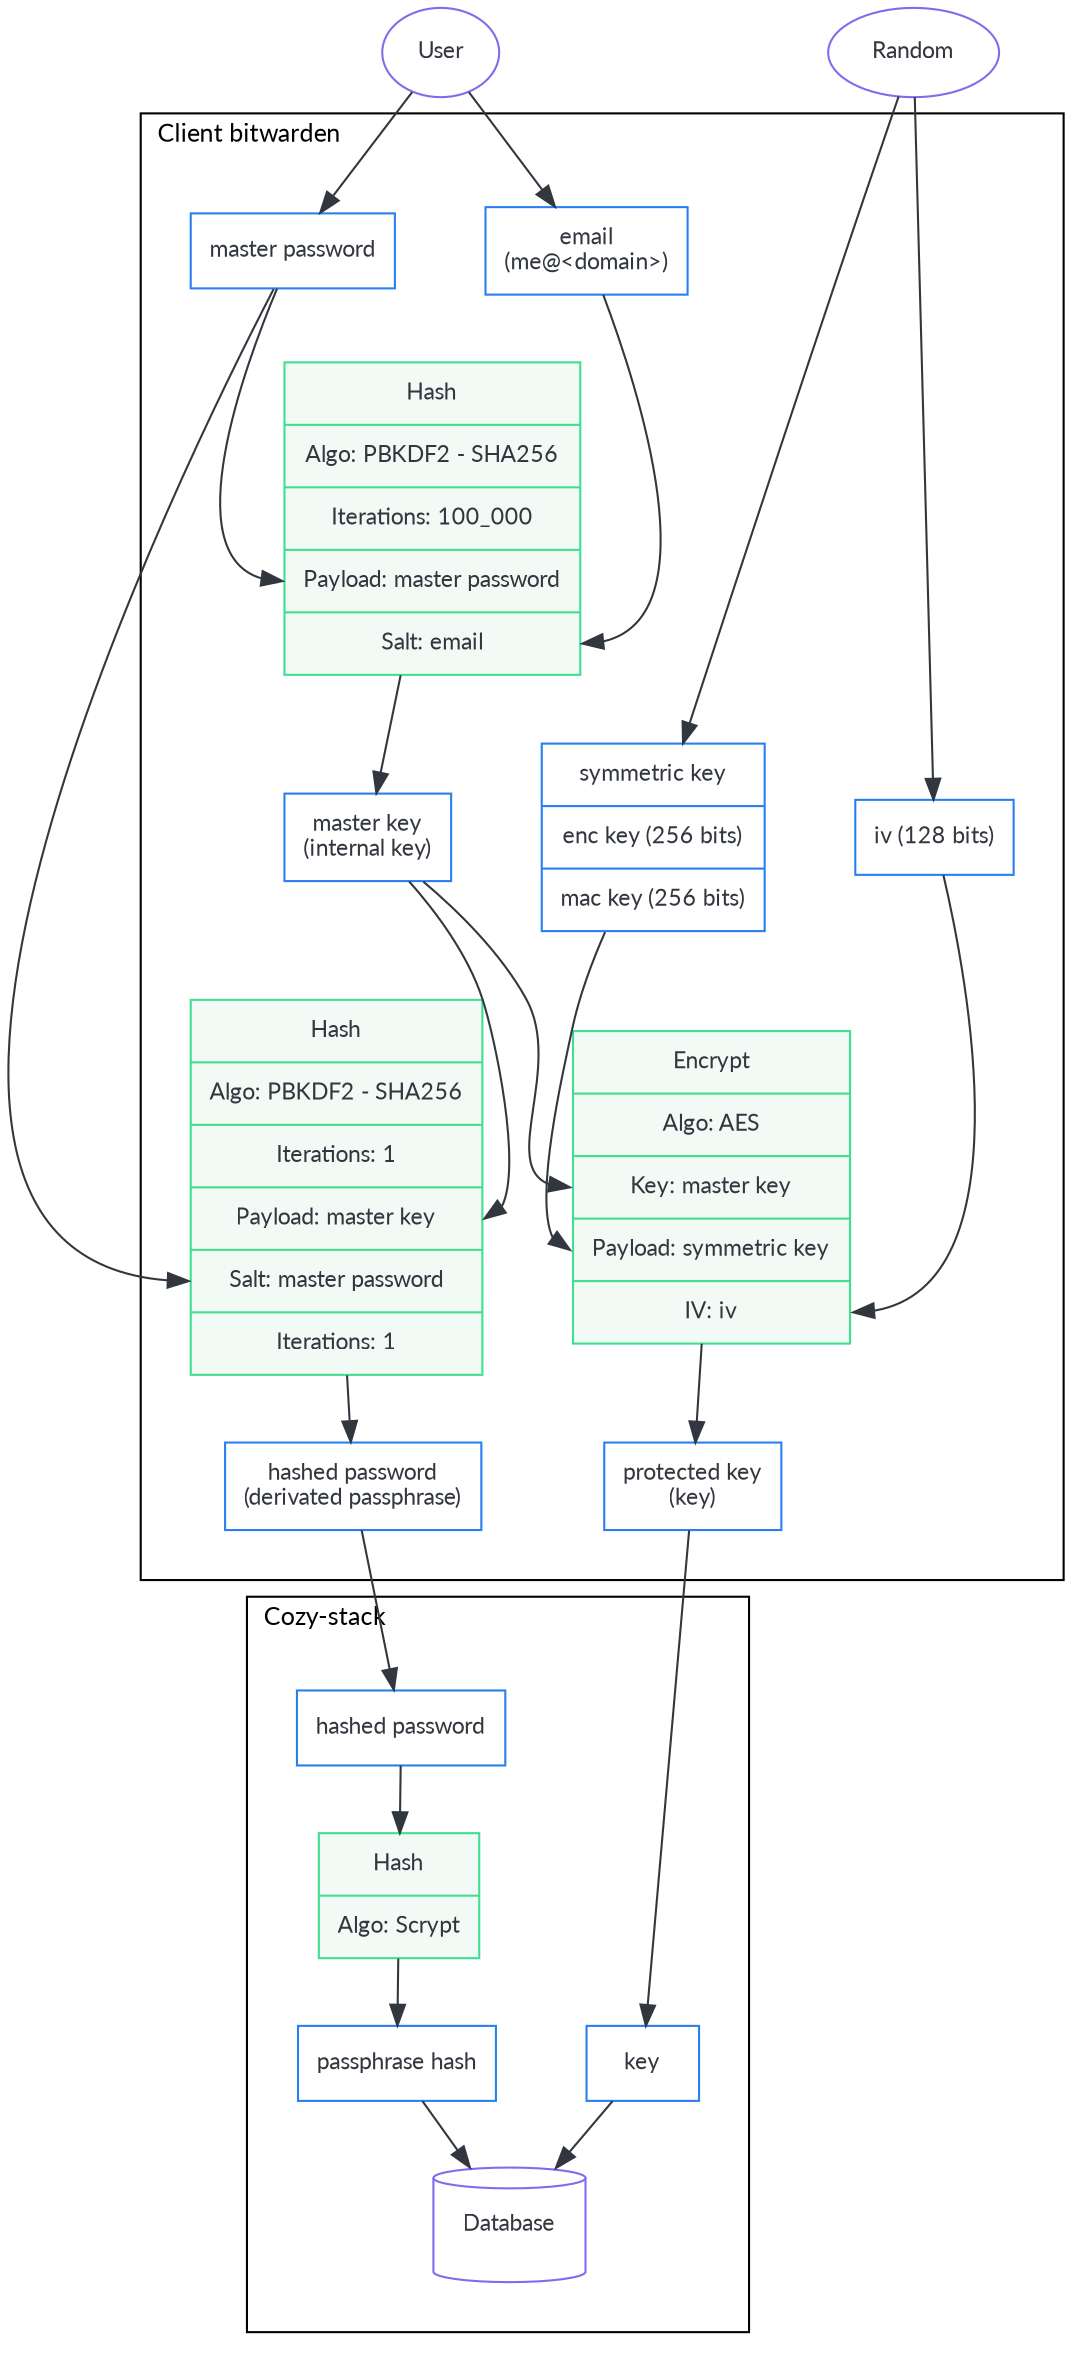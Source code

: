 digraph bitwarden {
	graph [splines=true];
	node [shape="box", fontname="lato", fontsize=11, margin=0.12, color="#297EF2", fontcolor="#32363F"];
	edge [color="#32363F"];
	ranksep=0.45; nodesep=0.6;

	subgraph source {
		rank=same; margin=24;

		user [label="User", color="#7F6BEE", shape="oval"];
		random [label="Random", color="#7F6BEE", shape="oval"];
	}

	subgraph cluster_client {
		label="Client bitwarden"; labeljust="l"; fontname="lato"; fontsize=12; margin=24;

		symKey [label="{symmetric key| enc key (256 bits) | mac key (256 bits)}", shape="record"];
		iv [label="iv (128 bits)"];
		makeKey [label="{Encrypt| Algo: AES |<key> Key: master key |<payload> Payload: symmetric key |<iv> IV: iv}", shape="record", color="#40DE8E", fillcolor="#F2FAF5", style="filled"];
		protectedKey [label="protected key\n(key)"]

		masterPassword [label="master password"];
		email [label="email\n(me@<domain>)"];
		kdfOne [label="{Hash| Algo: PBKDF2 - SHA256 | Iterations: 100_000 |<payload> Payload: master password |<salt> Salt: email}", shape="record", color="#40DE8E", fillcolor="#F2FAF5", style="filled"];
		masterKey [label="master key\n(internal key)"];
		kdfTwo [label="{Hash| Algo: PBKDF2 - SHA256 | Iterations: 1 |<payload> Payload: master key |<salt> Salt: master password | Iterations: 1}", shape="record", color="#40DE8E", fillcolor="#F2FAF5", style="filled"];
		hashedPasswordC [label="hashed password\n(derivated passphrase)"];
	}

	subgraph cluster_server {
		label="Cozy-stack"; labeljust="l"; fontname="lato"; fontsize=12; margin=24;

		keyS [label="key"];
		hashedPasswordS [label="hashed password"];
		scrypt [label="{Hash| Algo: Scrypt}", shape="record", color="#40DE8E", fillcolor="#F2FAF5", style="filled"];
		hashPass [label="passphrase hash"];
		db [label="Database", shape="cylinder", color="#7F6BEE", margin=0.2];
	}

	random -> iv;
	random -> symKey;
	user -> masterPassword;
	user -> email;

	masterKey -> makeKey:key;
	symKey -> makeKey:payload;
	iv -> makeKey:iv;
	makeKey -> protectedKey;

	masterPassword -> kdfOne:payload;
	email -> kdfOne:salt;
	kdfOne -> masterKey;

	masterKey -> kdfTwo:payload;
	masterPassword -> kdfTwo:salt;
	kdfTwo -> hashedPasswordC;

	hashedPasswordC -> hashedPasswordS -> scrypt -> hashPass -> db;
	protectedKey -> keyS -> db;
}
